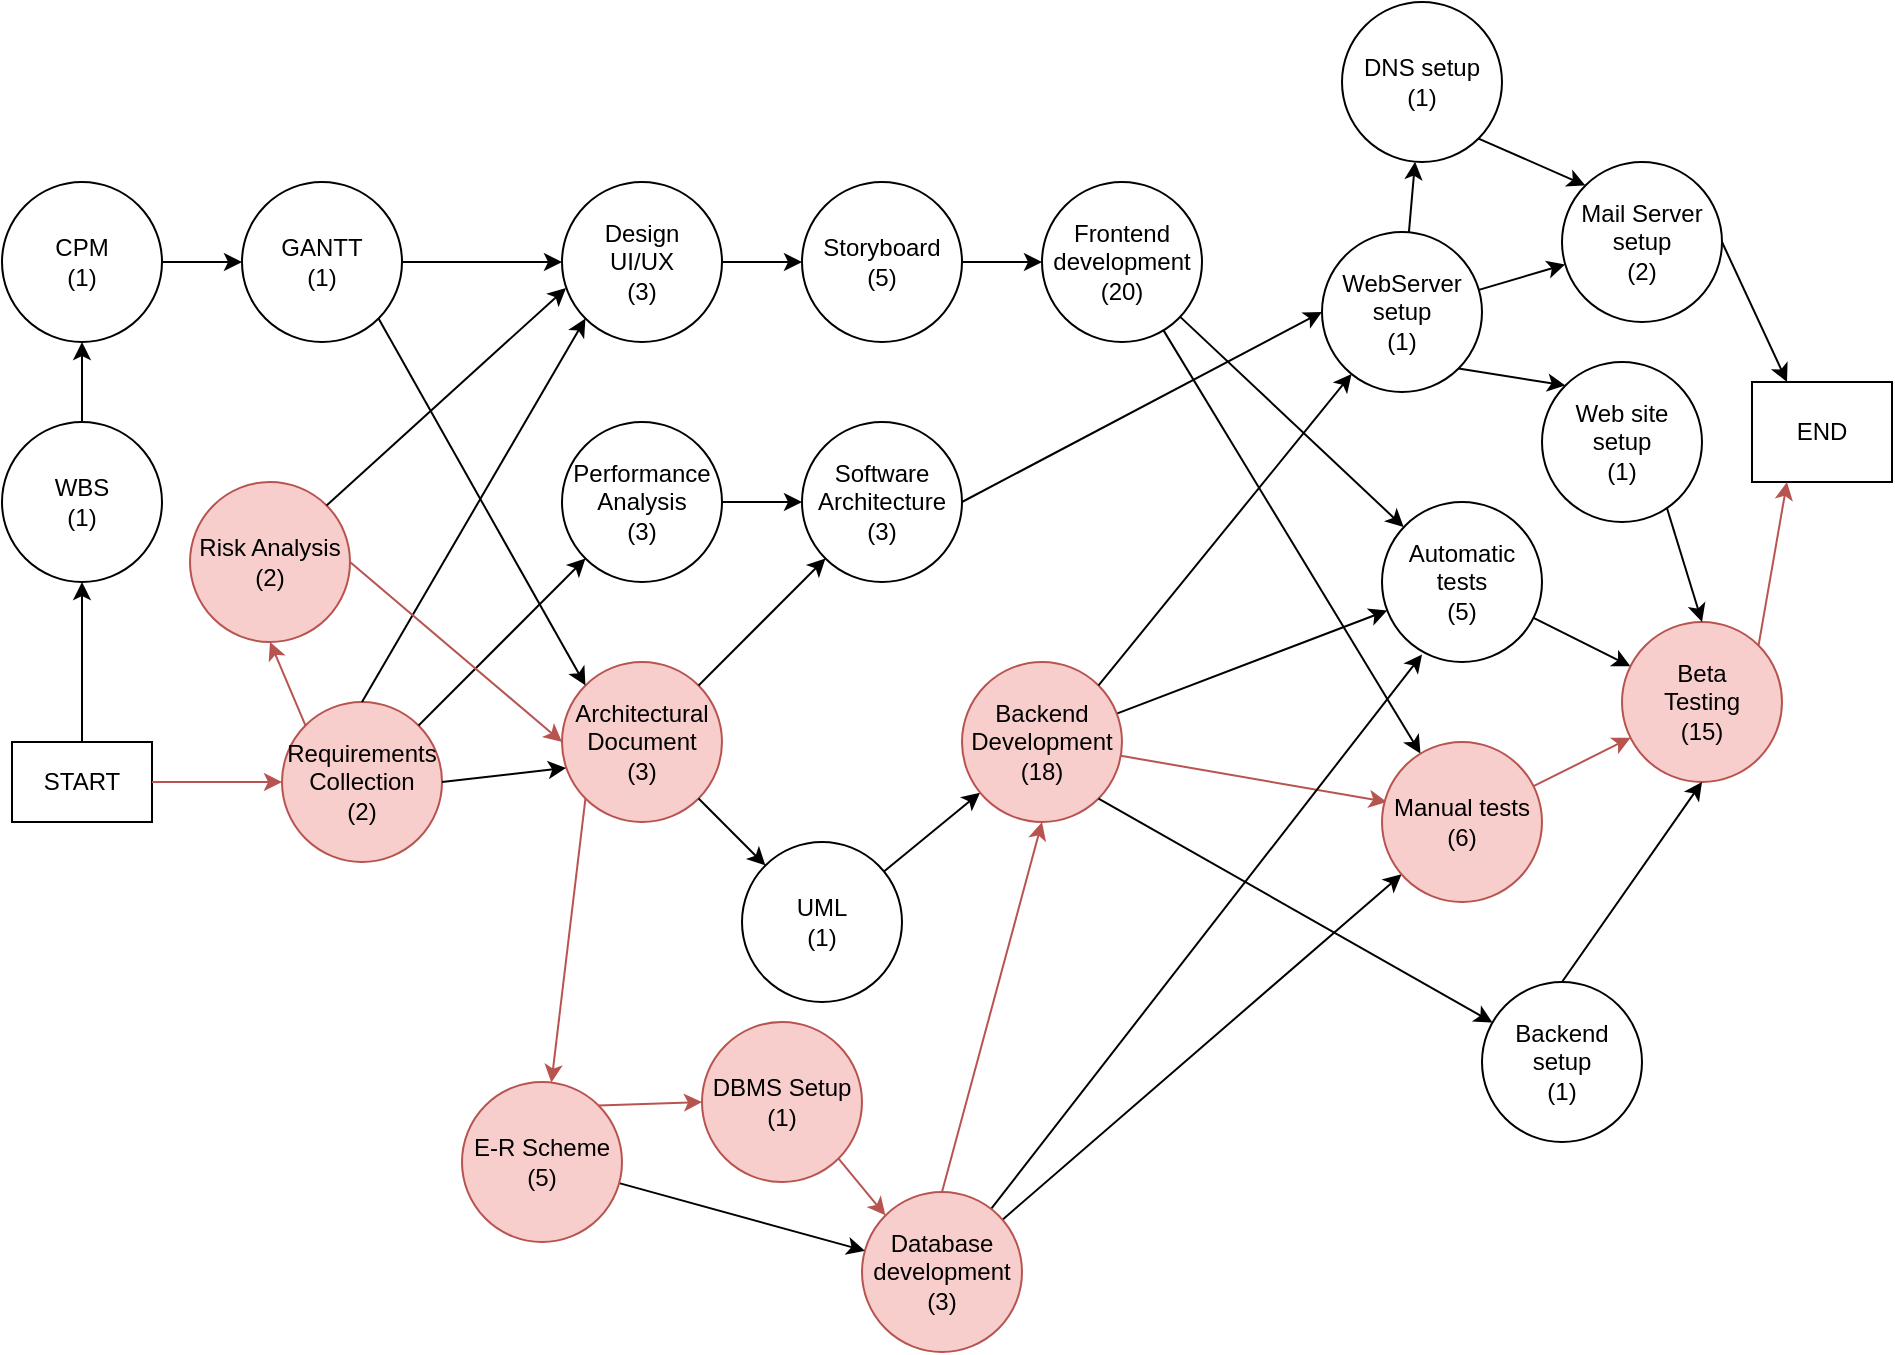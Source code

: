 <mxfile version="17.4.6" type="google"><diagram id="49vefrUSpeqPlhafu26g" name="Page-1"><mxGraphModel grid="1" page="1" gridSize="10" guides="1" tooltips="1" connect="1" arrows="1" fold="1" pageScale="1" pageWidth="827" pageHeight="1169" math="0" shadow="0"><root><mxCell id="0"/><mxCell id="1" parent="0"/><mxCell id="eeGcs64F5814ixgQWwEq-164" style="edgeStyle=orthogonalEdgeStyle;rounded=0;orthogonalLoop=1;jettySize=auto;html=1;" edge="1" parent="1" source="eeGcs64F5814ixgQWwEq-165" target="eeGcs64F5814ixgQWwEq-167"><mxGeometry relative="1" as="geometry"/></mxCell><mxCell id="eeGcs64F5814ixgQWwEq-165" value="WBS&lt;br&gt;(1)" style="ellipse;whiteSpace=wrap;html=1;aspect=fixed;" vertex="1" parent="1"><mxGeometry x="315" y="470" width="80" height="80" as="geometry"/></mxCell><mxCell id="eeGcs64F5814ixgQWwEq-166" style="edgeStyle=orthogonalEdgeStyle;rounded=0;orthogonalLoop=1;jettySize=auto;html=1;" edge="1" parent="1" source="eeGcs64F5814ixgQWwEq-167" target="eeGcs64F5814ixgQWwEq-169"><mxGeometry relative="1" as="geometry"/></mxCell><mxCell id="eeGcs64F5814ixgQWwEq-167" value="CPM&lt;br&gt;(1)" style="ellipse;whiteSpace=wrap;html=1;aspect=fixed;" vertex="1" parent="1"><mxGeometry x="315" y="350" width="80" height="80" as="geometry"/></mxCell><mxCell id="eeGcs64F5814ixgQWwEq-168" style="edgeStyle=none;rounded=0;orthogonalLoop=1;jettySize=auto;html=1;entryX=0;entryY=0.5;entryDx=0;entryDy=0;" edge="1" parent="1" source="eeGcs64F5814ixgQWwEq-169" target="eeGcs64F5814ixgQWwEq-172"><mxGeometry relative="1" as="geometry"><mxPoint x="475" y="510" as="targetPoint"/></mxGeometry></mxCell><mxCell id="eeGcs64F5814ixgQWwEq-169" value="GANTT&lt;br&gt;(1)" style="ellipse;whiteSpace=wrap;html=1;aspect=fixed;" vertex="1" parent="1"><mxGeometry x="435" y="350" width="80" height="80" as="geometry"/></mxCell><mxCell id="eeGcs64F5814ixgQWwEq-170" value="Risk Analysis&lt;br&gt;(2)" style="ellipse;whiteSpace=wrap;html=1;aspect=fixed;fillColor=#f8cecc;strokeColor=#b85450;" vertex="1" parent="1"><mxGeometry x="409" y="500" width="80" height="80" as="geometry"/></mxCell><mxCell id="eeGcs64F5814ixgQWwEq-171" style="edgeStyle=none;rounded=0;orthogonalLoop=1;jettySize=auto;html=1;" edge="1" parent="1" source="eeGcs64F5814ixgQWwEq-172" target="eeGcs64F5814ixgQWwEq-174"><mxGeometry relative="1" as="geometry"/></mxCell><mxCell id="eeGcs64F5814ixgQWwEq-172" value="Design&lt;br&gt;UI/UX&lt;br&gt;(3)" style="ellipse;whiteSpace=wrap;html=1;aspect=fixed;" vertex="1" parent="1"><mxGeometry x="595" y="350" width="80" height="80" as="geometry"/></mxCell><mxCell id="eeGcs64F5814ixgQWwEq-173" style="edgeStyle=none;rounded=0;orthogonalLoop=1;jettySize=auto;html=1;" edge="1" parent="1" source="eeGcs64F5814ixgQWwEq-174" target="eeGcs64F5814ixgQWwEq-188"><mxGeometry relative="1" as="geometry"/></mxCell><mxCell id="eeGcs64F5814ixgQWwEq-174" value="Storyboard&lt;br&gt;(5)" style="ellipse;whiteSpace=wrap;html=1;aspect=fixed;" vertex="1" parent="1"><mxGeometry x="715" y="350" width="80" height="80" as="geometry"/></mxCell><mxCell id="eeGcs64F5814ixgQWwEq-175" value="&lt;div&gt;Software Architecture&lt;/div&gt;(3)" style="ellipse;whiteSpace=wrap;html=1;aspect=fixed;" vertex="1" parent="1"><mxGeometry x="715" y="470" width="80" height="80" as="geometry"/></mxCell><mxCell id="eeGcs64F5814ixgQWwEq-176" style="edgeStyle=none;rounded=0;orthogonalLoop=1;jettySize=auto;html=1;" edge="1" parent="1" source="eeGcs64F5814ixgQWwEq-177" target="eeGcs64F5814ixgQWwEq-175"><mxGeometry relative="1" as="geometry"/></mxCell><mxCell id="eeGcs64F5814ixgQWwEq-177" value="Performance Analysis&lt;br&gt;(3)" style="ellipse;whiteSpace=wrap;html=1;aspect=fixed;" vertex="1" parent="1"><mxGeometry x="595" y="470" width="80" height="80" as="geometry"/></mxCell><mxCell id="eeGcs64F5814ixgQWwEq-178" value="Architectural Document&lt;br&gt;(3)" style="ellipse;whiteSpace=wrap;html=1;aspect=fixed;fillColor=#f8cecc;strokeColor=#b85450;" vertex="1" parent="1"><mxGeometry x="595" y="590" width="80" height="80" as="geometry"/></mxCell><mxCell id="eeGcs64F5814ixgQWwEq-179" style="edgeStyle=none;rounded=0;orthogonalLoop=1;jettySize=auto;html=1;" edge="1" parent="1" source="eeGcs64F5814ixgQWwEq-180" target="eeGcs64F5814ixgQWwEq-191"><mxGeometry relative="1" as="geometry"/></mxCell><mxCell id="eeGcs64F5814ixgQWwEq-180" value="UML&lt;br&gt;(1)" style="ellipse;whiteSpace=wrap;html=1;aspect=fixed;" vertex="1" parent="1"><mxGeometry x="685" y="680" width="80" height="80" as="geometry"/></mxCell><mxCell id="eeGcs64F5814ixgQWwEq-181" style="edgeStyle=none;rounded=0;orthogonalLoop=1;jettySize=auto;html=1;exitX=1;exitY=0;exitDx=0;exitDy=0;entryX=0.025;entryY=0.663;entryDx=0;entryDy=0;entryPerimeter=0;" edge="1" parent="1" source="eeGcs64F5814ixgQWwEq-170" target="eeGcs64F5814ixgQWwEq-172"><mxGeometry relative="1" as="geometry"><mxPoint x="503.284" y="521.716" as="sourcePoint"/></mxGeometry></mxCell><mxCell id="eeGcs64F5814ixgQWwEq-182" style="edgeStyle=none;rounded=0;orthogonalLoop=1;jettySize=auto;html=1;exitX=1;exitY=1;exitDx=0;exitDy=0;entryX=0;entryY=0;entryDx=0;entryDy=0;" edge="1" parent="1" source="eeGcs64F5814ixgQWwEq-169" target="eeGcs64F5814ixgQWwEq-178"><mxGeometry relative="1" as="geometry"><mxPoint x="513.825" y="540.374" as="sourcePoint"/><mxPoint x="645" y="560" as="targetPoint"/></mxGeometry></mxCell><mxCell id="eeGcs64F5814ixgQWwEq-183" style="edgeStyle=none;rounded=0;orthogonalLoop=1;jettySize=auto;html=1;entryX=0;entryY=1;entryDx=0;entryDy=0;exitX=1;exitY=0;exitDx=0;exitDy=0;" edge="1" parent="1" source="eeGcs64F5814ixgQWwEq-178" target="eeGcs64F5814ixgQWwEq-175"><mxGeometry relative="1" as="geometry"><mxPoint x="695" y="610" as="sourcePoint"/></mxGeometry></mxCell><mxCell id="eeGcs64F5814ixgQWwEq-184" style="edgeStyle=none;rounded=0;orthogonalLoop=1;jettySize=auto;html=1;" edge="1" parent="1" source="eeGcs64F5814ixgQWwEq-178" target="eeGcs64F5814ixgQWwEq-180"><mxGeometry relative="1" as="geometry"/></mxCell><mxCell id="eeGcs64F5814ixgQWwEq-185" style="edgeStyle=none;rounded=0;orthogonalLoop=1;jettySize=auto;html=1;exitX=0;exitY=1;exitDx=0;exitDy=0;fillColor=#f8cecc;strokeColor=#b85450;" edge="1" parent="1" source="eeGcs64F5814ixgQWwEq-178" target="eeGcs64F5814ixgQWwEq-196"><mxGeometry relative="1" as="geometry"><mxPoint x="615" y="850" as="targetPoint"/></mxGeometry></mxCell><mxCell id="eeGcs64F5814ixgQWwEq-186" style="edgeStyle=none;rounded=0;orthogonalLoop=1;jettySize=auto;html=1;" edge="1" parent="1" source="eeGcs64F5814ixgQWwEq-188" target="eeGcs64F5814ixgQWwEq-198"><mxGeometry relative="1" as="geometry"/></mxCell><mxCell id="eeGcs64F5814ixgQWwEq-187" style="edgeStyle=none;rounded=0;orthogonalLoop=1;jettySize=auto;html=1;" edge="1" parent="1" source="eeGcs64F5814ixgQWwEq-188" target="eeGcs64F5814ixgQWwEq-200"><mxGeometry relative="1" as="geometry"/></mxCell><mxCell id="eeGcs64F5814ixgQWwEq-188" value="&lt;div&gt;&lt;span&gt;Frontend development&lt;/span&gt;&lt;/div&gt;(20)" style="ellipse;whiteSpace=wrap;html=1;aspect=fixed;" vertex="1" parent="1"><mxGeometry x="835" y="350" width="80" height="80" as="geometry"/></mxCell><mxCell id="eeGcs64F5814ixgQWwEq-189" style="edgeStyle=none;rounded=0;orthogonalLoop=1;jettySize=auto;html=1;" edge="1" parent="1" source="eeGcs64F5814ixgQWwEq-191" target="eeGcs64F5814ixgQWwEq-198"><mxGeometry relative="1" as="geometry"/></mxCell><mxCell id="eeGcs64F5814ixgQWwEq-190" style="edgeStyle=none;rounded=0;orthogonalLoop=1;jettySize=auto;html=1;entryX=0.031;entryY=0.375;entryDx=0;entryDy=0;entryPerimeter=0;fillColor=#f8cecc;strokeColor=#b85450;" edge="1" parent="1" source="eeGcs64F5814ixgQWwEq-191" target="eeGcs64F5814ixgQWwEq-200"><mxGeometry relative="1" as="geometry"/></mxCell><mxCell id="eeGcs64F5814ixgQWwEq-191" value="&lt;div&gt;Backend Development&lt;/div&gt;(18)" style="ellipse;whiteSpace=wrap;html=1;aspect=fixed;fillColor=#f8cecc;strokeColor=#b85450;" vertex="1" parent="1"><mxGeometry x="795" y="590" width="80" height="80" as="geometry"/></mxCell><mxCell id="eeGcs64F5814ixgQWwEq-192" style="edgeStyle=none;rounded=0;orthogonalLoop=1;jettySize=auto;html=1;" edge="1" parent="1" source="eeGcs64F5814ixgQWwEq-194" target="eeGcs64F5814ixgQWwEq-200"><mxGeometry relative="1" as="geometry"/></mxCell><mxCell id="eeGcs64F5814ixgQWwEq-193" style="edgeStyle=none;rounded=0;orthogonalLoop=1;jettySize=auto;html=1;entryX=0.25;entryY=0.953;entryDx=0;entryDy=0;entryPerimeter=0;" edge="1" parent="1" source="eeGcs64F5814ixgQWwEq-194" target="eeGcs64F5814ixgQWwEq-198"><mxGeometry relative="1" as="geometry"/></mxCell><mxCell id="eeGcs64F5814ixgQWwEq-194" value="&lt;div&gt;&lt;span&gt;Database development&lt;/span&gt;&lt;br&gt;&lt;/div&gt;(3)" style="ellipse;whiteSpace=wrap;html=1;aspect=fixed;fillColor=#f8cecc;strokeColor=#b85450;" vertex="1" parent="1"><mxGeometry x="745" y="855" width="80" height="80" as="geometry"/></mxCell><mxCell id="eeGcs64F5814ixgQWwEq-195" style="edgeStyle=none;rounded=0;orthogonalLoop=1;jettySize=auto;html=1;" edge="1" parent="1" source="eeGcs64F5814ixgQWwEq-196" target="eeGcs64F5814ixgQWwEq-194"><mxGeometry relative="1" as="geometry"/></mxCell><mxCell id="eeGcs64F5814ixgQWwEq-196" value="E-R Scheme&lt;br&gt;(5)" style="ellipse;whiteSpace=wrap;html=1;aspect=fixed;fillColor=#f8cecc;strokeColor=#b85450;" vertex="1" parent="1"><mxGeometry x="545" y="800" width="80" height="80" as="geometry"/></mxCell><mxCell id="eeGcs64F5814ixgQWwEq-197" style="edgeStyle=none;rounded=0;orthogonalLoop=1;jettySize=auto;html=1;" edge="1" parent="1" source="eeGcs64F5814ixgQWwEq-198" target="eeGcs64F5814ixgQWwEq-204"><mxGeometry relative="1" as="geometry"/></mxCell><mxCell id="eeGcs64F5814ixgQWwEq-198" value="Automatic tests&lt;br&gt;(5)" style="ellipse;whiteSpace=wrap;html=1;aspect=fixed;" vertex="1" parent="1"><mxGeometry x="1005" y="510" width="80" height="80" as="geometry"/></mxCell><mxCell id="eeGcs64F5814ixgQWwEq-199" style="edgeStyle=none;rounded=0;orthogonalLoop=1;jettySize=auto;html=1;fillColor=#f8cecc;strokeColor=#b85450;" edge="1" parent="1" source="eeGcs64F5814ixgQWwEq-200" target="eeGcs64F5814ixgQWwEq-204"><mxGeometry relative="1" as="geometry"/></mxCell><mxCell id="eeGcs64F5814ixgQWwEq-200" value="Manual tests&lt;br&gt;(6)" style="ellipse;whiteSpace=wrap;html=1;aspect=fixed;fillColor=#f8cecc;strokeColor=#b85450;" vertex="1" parent="1"><mxGeometry x="1005" y="630" width="80" height="80" as="geometry"/></mxCell><mxCell id="eeGcs64F5814ixgQWwEq-201" style="edgeStyle=none;rounded=0;orthogonalLoop=1;jettySize=auto;html=1;exitX=1;exitY=0;exitDx=0;exitDy=0;" edge="1" parent="1" source="eeGcs64F5814ixgQWwEq-191" target="eeGcs64F5814ixgQWwEq-207"><mxGeometry relative="1" as="geometry"/></mxCell><mxCell id="eeGcs64F5814ixgQWwEq-202" style="edgeStyle=none;rounded=0;orthogonalLoop=1;jettySize=auto;html=1;entryX=0;entryY=0;entryDx=0;entryDy=0;exitX=1;exitY=1;exitDx=0;exitDy=0;fillColor=#f8cecc;strokeColor=#b85450;" edge="1" parent="1" source="eeGcs64F5814ixgQWwEq-208" target="eeGcs64F5814ixgQWwEq-194"><mxGeometry relative="1" as="geometry"><mxPoint x="1005" y="920" as="sourcePoint"/></mxGeometry></mxCell><mxCell id="eeGcs64F5814ixgQWwEq-203" style="edgeStyle=none;rounded=0;orthogonalLoop=1;jettySize=auto;html=1;exitX=1;exitY=1;exitDx=0;exitDy=0;startArrow=none;" edge="1" parent="1" source="eeGcs64F5814ixgQWwEq-191" target="eeGcs64F5814ixgQWwEq-212"><mxGeometry relative="1" as="geometry"><mxPoint x="954" y="575" as="sourcePoint"/></mxGeometry></mxCell><mxCell id="eeGcs64F5814ixgQWwEq-204" value="Beta&lt;br&gt;Testing&lt;br&gt;(15)" style="ellipse;whiteSpace=wrap;html=1;aspect=fixed;fillColor=#f8cecc;strokeColor=#b85450;" vertex="1" parent="1"><mxGeometry x="1125" y="570" width="80" height="80" as="geometry"/></mxCell><mxCell id="eeGcs64F5814ixgQWwEq-205" style="edgeStyle=none;rounded=0;orthogonalLoop=1;jettySize=auto;html=1;" edge="1" parent="1" source="eeGcs64F5814ixgQWwEq-207" target="eeGcs64F5814ixgQWwEq-209"><mxGeometry relative="1" as="geometry"/></mxCell><mxCell id="eeGcs64F5814ixgQWwEq-206" style="edgeStyle=none;rounded=0;orthogonalLoop=1;jettySize=auto;html=1;" edge="1" parent="1" source="eeGcs64F5814ixgQWwEq-207" target="eeGcs64F5814ixgQWwEq-211"><mxGeometry relative="1" as="geometry"/></mxCell><mxCell id="eeGcs64F5814ixgQWwEq-207" value="WebServer setup&lt;br&gt;(1)" style="ellipse;whiteSpace=wrap;html=1;aspect=fixed;" vertex="1" parent="1"><mxGeometry x="975" y="375" width="80" height="80" as="geometry"/></mxCell><mxCell id="eeGcs64F5814ixgQWwEq-208" value="DBMS Setup&lt;br&gt;(1)" style="ellipse;whiteSpace=wrap;html=1;aspect=fixed;fillColor=#f8cecc;strokeColor=#b85450;" vertex="1" parent="1"><mxGeometry x="665" y="770" width="80" height="80" as="geometry"/></mxCell><mxCell id="eeGcs64F5814ixgQWwEq-209" value="Mail Server setup&lt;br&gt;(2)" style="ellipse;whiteSpace=wrap;html=1;aspect=fixed;" vertex="1" parent="1"><mxGeometry x="1095" y="340" width="80" height="80" as="geometry"/></mxCell><mxCell id="eeGcs64F5814ixgQWwEq-210" style="edgeStyle=none;rounded=0;orthogonalLoop=1;jettySize=auto;html=1;exitX=1;exitY=1;exitDx=0;exitDy=0;entryX=0;entryY=0;entryDx=0;entryDy=0;" edge="1" parent="1" source="eeGcs64F5814ixgQWwEq-207" target="eeGcs64F5814ixgQWwEq-216"><mxGeometry relative="1" as="geometry"/></mxCell><mxCell id="eeGcs64F5814ixgQWwEq-211" value="DNS setup&lt;br&gt;(1)" style="ellipse;whiteSpace=wrap;html=1;aspect=fixed;" vertex="1" parent="1"><mxGeometry x="985" y="260" width="80" height="80" as="geometry"/></mxCell><mxCell id="eeGcs64F5814ixgQWwEq-212" value="Backend&lt;br&gt;setup&lt;br&gt;(1)" style="ellipse;whiteSpace=wrap;html=1;aspect=fixed;" vertex="1" parent="1"><mxGeometry x="1055" y="750" width="80" height="80" as="geometry"/></mxCell><mxCell id="eeGcs64F5814ixgQWwEq-213" style="edgeStyle=none;rounded=0;orthogonalLoop=1;jettySize=auto;html=1;exitX=0.5;exitY=0;exitDx=0;exitDy=0;entryX=0.5;entryY=1;entryDx=0;entryDy=0;fillColor=#f8cecc;strokeColor=#b85450;" edge="1" parent="1" source="eeGcs64F5814ixgQWwEq-194" target="eeGcs64F5814ixgQWwEq-191"><mxGeometry relative="1" as="geometry"><mxPoint x="679.3" y="739.42" as="sourcePoint"/><mxPoint x="810.7" y="660.58" as="targetPoint"/></mxGeometry></mxCell><mxCell id="eeGcs64F5814ixgQWwEq-214" value="" style="endArrow=classic;html=1;rounded=0;exitX=0.5;exitY=0;exitDx=0;exitDy=0;entryX=0.5;entryY=0;entryDx=0;entryDy=0;" edge="1" parent="1" source="eeGcs64F5814ixgQWwEq-216" target="eeGcs64F5814ixgQWwEq-204"><mxGeometry width="50" height="50" relative="1" as="geometry"><mxPoint x="1165" y="700" as="sourcePoint"/><mxPoint x="1215" y="650" as="targetPoint"/></mxGeometry></mxCell><mxCell id="eeGcs64F5814ixgQWwEq-215" value="" style="endArrow=classic;html=1;rounded=0;exitX=0.5;exitY=0;exitDx=0;exitDy=0;entryX=0.5;entryY=1;entryDx=0;entryDy=0;" edge="1" parent="1" source="eeGcs64F5814ixgQWwEq-212" target="eeGcs64F5814ixgQWwEq-204"><mxGeometry width="50" height="50" relative="1" as="geometry"><mxPoint x="1165" y="700" as="sourcePoint"/><mxPoint x="1215" y="650" as="targetPoint"/></mxGeometry></mxCell><mxCell id="eeGcs64F5814ixgQWwEq-216" value="Web site setup&lt;br&gt;(1)" style="ellipse;whiteSpace=wrap;html=1;aspect=fixed;" vertex="1" parent="1"><mxGeometry x="1085" y="440" width="80" height="80" as="geometry"/></mxCell><mxCell id="eeGcs64F5814ixgQWwEq-217" value="START" style="rounded=0;whiteSpace=wrap;html=1;" vertex="1" parent="1"><mxGeometry x="320" y="630" width="70" height="40" as="geometry"/></mxCell><mxCell id="eeGcs64F5814ixgQWwEq-218" value="" style="endArrow=classic;html=1;rounded=0;exitX=0;exitY=0;exitDx=0;exitDy=0;entryX=0.5;entryY=1;entryDx=0;entryDy=0;strokeColor=#b85450;fillColor=#f8cecc;" edge="1" parent="1" source="eeGcs64F5814ixgQWwEq-223" target="eeGcs64F5814ixgQWwEq-170"><mxGeometry width="50" height="50" relative="1" as="geometry"><mxPoint x="695" y="610" as="sourcePoint"/><mxPoint x="745" y="560" as="targetPoint"/></mxGeometry></mxCell><mxCell id="eeGcs64F5814ixgQWwEq-219" value="" style="endArrow=classic;html=1;rounded=0;exitX=0.5;exitY=0;exitDx=0;exitDy=0;entryX=0.5;entryY=1;entryDx=0;entryDy=0;" edge="1" parent="1" source="eeGcs64F5814ixgQWwEq-217" target="eeGcs64F5814ixgQWwEq-165"><mxGeometry width="50" height="50" relative="1" as="geometry"><mxPoint x="695" y="610" as="sourcePoint"/><mxPoint x="745" y="560" as="targetPoint"/></mxGeometry></mxCell><mxCell id="eeGcs64F5814ixgQWwEq-220" value="END" style="rounded=0;whiteSpace=wrap;html=1;" vertex="1" parent="1"><mxGeometry x="1190" y="450" width="70" height="50" as="geometry"/></mxCell><mxCell id="eeGcs64F5814ixgQWwEq-221" value="" style="endArrow=classic;html=1;rounded=0;exitX=1;exitY=0;exitDx=0;exitDy=0;entryX=0.25;entryY=1;entryDx=0;entryDy=0;fillColor=#f8cecc;strokeColor=#b85450;" edge="1" parent="1" source="eeGcs64F5814ixgQWwEq-204" target="eeGcs64F5814ixgQWwEq-220"><mxGeometry width="50" height="50" relative="1" as="geometry"><mxPoint x="1095" y="610" as="sourcePoint"/><mxPoint x="1145" y="560" as="targetPoint"/></mxGeometry></mxCell><mxCell id="eeGcs64F5814ixgQWwEq-222" value="" style="endArrow=classic;html=1;rounded=0;exitX=1;exitY=0.5;exitDx=0;exitDy=0;entryX=0.25;entryY=0;entryDx=0;entryDy=0;" edge="1" parent="1" source="eeGcs64F5814ixgQWwEq-209" target="eeGcs64F5814ixgQWwEq-220"><mxGeometry width="50" height="50" relative="1" as="geometry"><mxPoint x="1095" y="610" as="sourcePoint"/><mxPoint x="1145" y="560" as="targetPoint"/></mxGeometry></mxCell><mxCell id="eeGcs64F5814ixgQWwEq-223" value="&lt;div&gt;Requirements Collection&lt;/div&gt;&lt;div&gt;(2)&lt;br&gt;&lt;/div&gt;" style="ellipse;whiteSpace=wrap;html=1;aspect=fixed;fillColor=#f8cecc;strokeColor=#b85450;" vertex="1" parent="1"><mxGeometry x="455" y="610" width="80" height="80" as="geometry"/></mxCell><mxCell id="eeGcs64F5814ixgQWwEq-224" value="" style="endArrow=classic;html=1;rounded=0;exitX=0.5;exitY=0;exitDx=0;exitDy=0;entryX=0;entryY=1;entryDx=0;entryDy=0;" edge="1" parent="1" source="eeGcs64F5814ixgQWwEq-223" target="eeGcs64F5814ixgQWwEq-172"><mxGeometry width="50" height="50" relative="1" as="geometry"><mxPoint x="755" y="610" as="sourcePoint"/><mxPoint x="615" y="430" as="targetPoint"/></mxGeometry></mxCell><mxCell id="eeGcs64F5814ixgQWwEq-225" value="" style="endArrow=classic;html=1;rounded=0;exitX=1;exitY=0.5;exitDx=0;exitDy=0;entryX=0;entryY=0.5;entryDx=0;entryDy=0;fillColor=#f8cecc;strokeColor=#b85450;" edge="1" parent="1" source="eeGcs64F5814ixgQWwEq-217" target="eeGcs64F5814ixgQWwEq-223"><mxGeometry width="50" height="50" relative="1" as="geometry"><mxPoint x="755" y="610" as="sourcePoint"/><mxPoint x="805" y="560" as="targetPoint"/></mxGeometry></mxCell><mxCell id="eeGcs64F5814ixgQWwEq-226" value="" style="endArrow=classic;html=1;rounded=0;exitX=1;exitY=0;exitDx=0;exitDy=0;entryX=0;entryY=1;entryDx=0;entryDy=0;" edge="1" parent="1" source="eeGcs64F5814ixgQWwEq-223" target="eeGcs64F5814ixgQWwEq-177"><mxGeometry width="50" height="50" relative="1" as="geometry"><mxPoint x="755" y="610" as="sourcePoint"/><mxPoint x="805" y="560" as="targetPoint"/></mxGeometry></mxCell><mxCell id="eeGcs64F5814ixgQWwEq-227" value="" style="endArrow=classic;html=1;rounded=0;exitX=1;exitY=0.5;exitDx=0;exitDy=0;entryX=0.026;entryY=0.662;entryDx=0;entryDy=0;entryPerimeter=0;" edge="1" parent="1" source="eeGcs64F5814ixgQWwEq-223" target="eeGcs64F5814ixgQWwEq-178"><mxGeometry width="50" height="50" relative="1" as="geometry"><mxPoint x="755" y="610" as="sourcePoint"/><mxPoint x="805" y="560" as="targetPoint"/></mxGeometry></mxCell><mxCell id="eeGcs64F5814ixgQWwEq-228" value="" style="endArrow=classic;html=1;rounded=0;exitX=1;exitY=0.5;exitDx=0;exitDy=0;entryX=0;entryY=0.5;entryDx=0;entryDy=0;" edge="1" parent="1" source="eeGcs64F5814ixgQWwEq-175" target="eeGcs64F5814ixgQWwEq-207"><mxGeometry width="50" height="50" relative="1" as="geometry"><mxPoint x="755" y="610" as="sourcePoint"/><mxPoint x="805" y="560" as="targetPoint"/></mxGeometry></mxCell><mxCell id="eeGcs64F5814ixgQWwEq-229" value="" style="endArrow=classic;html=1;rounded=0;exitX=1;exitY=0;exitDx=0;exitDy=0;entryX=0;entryY=0.5;entryDx=0;entryDy=0;fillColor=#f8cecc;strokeColor=#b85450;" edge="1" parent="1" source="eeGcs64F5814ixgQWwEq-196" target="eeGcs64F5814ixgQWwEq-208"><mxGeometry width="50" height="50" relative="1" as="geometry"><mxPoint x="755" y="730" as="sourcePoint"/><mxPoint x="805" y="680" as="targetPoint"/></mxGeometry></mxCell><mxCell id="eeGcs64F5814ixgQWwEq-230" value="" style="endArrow=classic;html=1;rounded=0;entryX=0;entryY=0;entryDx=0;entryDy=0;exitX=1;exitY=1;exitDx=0;exitDy=0;" edge="1" parent="1" source="eeGcs64F5814ixgQWwEq-211" target="eeGcs64F5814ixgQWwEq-209"><mxGeometry width="50" height="50" relative="1" as="geometry"><mxPoint x="1045" y="290" as="sourcePoint"/><mxPoint x="1025" y="300" as="targetPoint"/></mxGeometry></mxCell><mxCell id="eeGcs64F5814ixgQWwEq-231" style="edgeStyle=none;rounded=0;orthogonalLoop=1;jettySize=auto;html=1;exitX=1;exitY=0.5;exitDx=0;exitDy=0;entryX=0;entryY=0.5;entryDx=0;entryDy=0;strokeColor=#b85450;fillColor=#f8cecc;" edge="1" parent="1" source="eeGcs64F5814ixgQWwEq-170" target="eeGcs64F5814ixgQWwEq-178"><mxGeometry relative="1" as="geometry"><mxPoint x="475" y="770" as="sourcePoint"/><mxPoint x="585" y="600" as="targetPoint"/></mxGeometry></mxCell></root></mxGraphModel></diagram></mxfile>